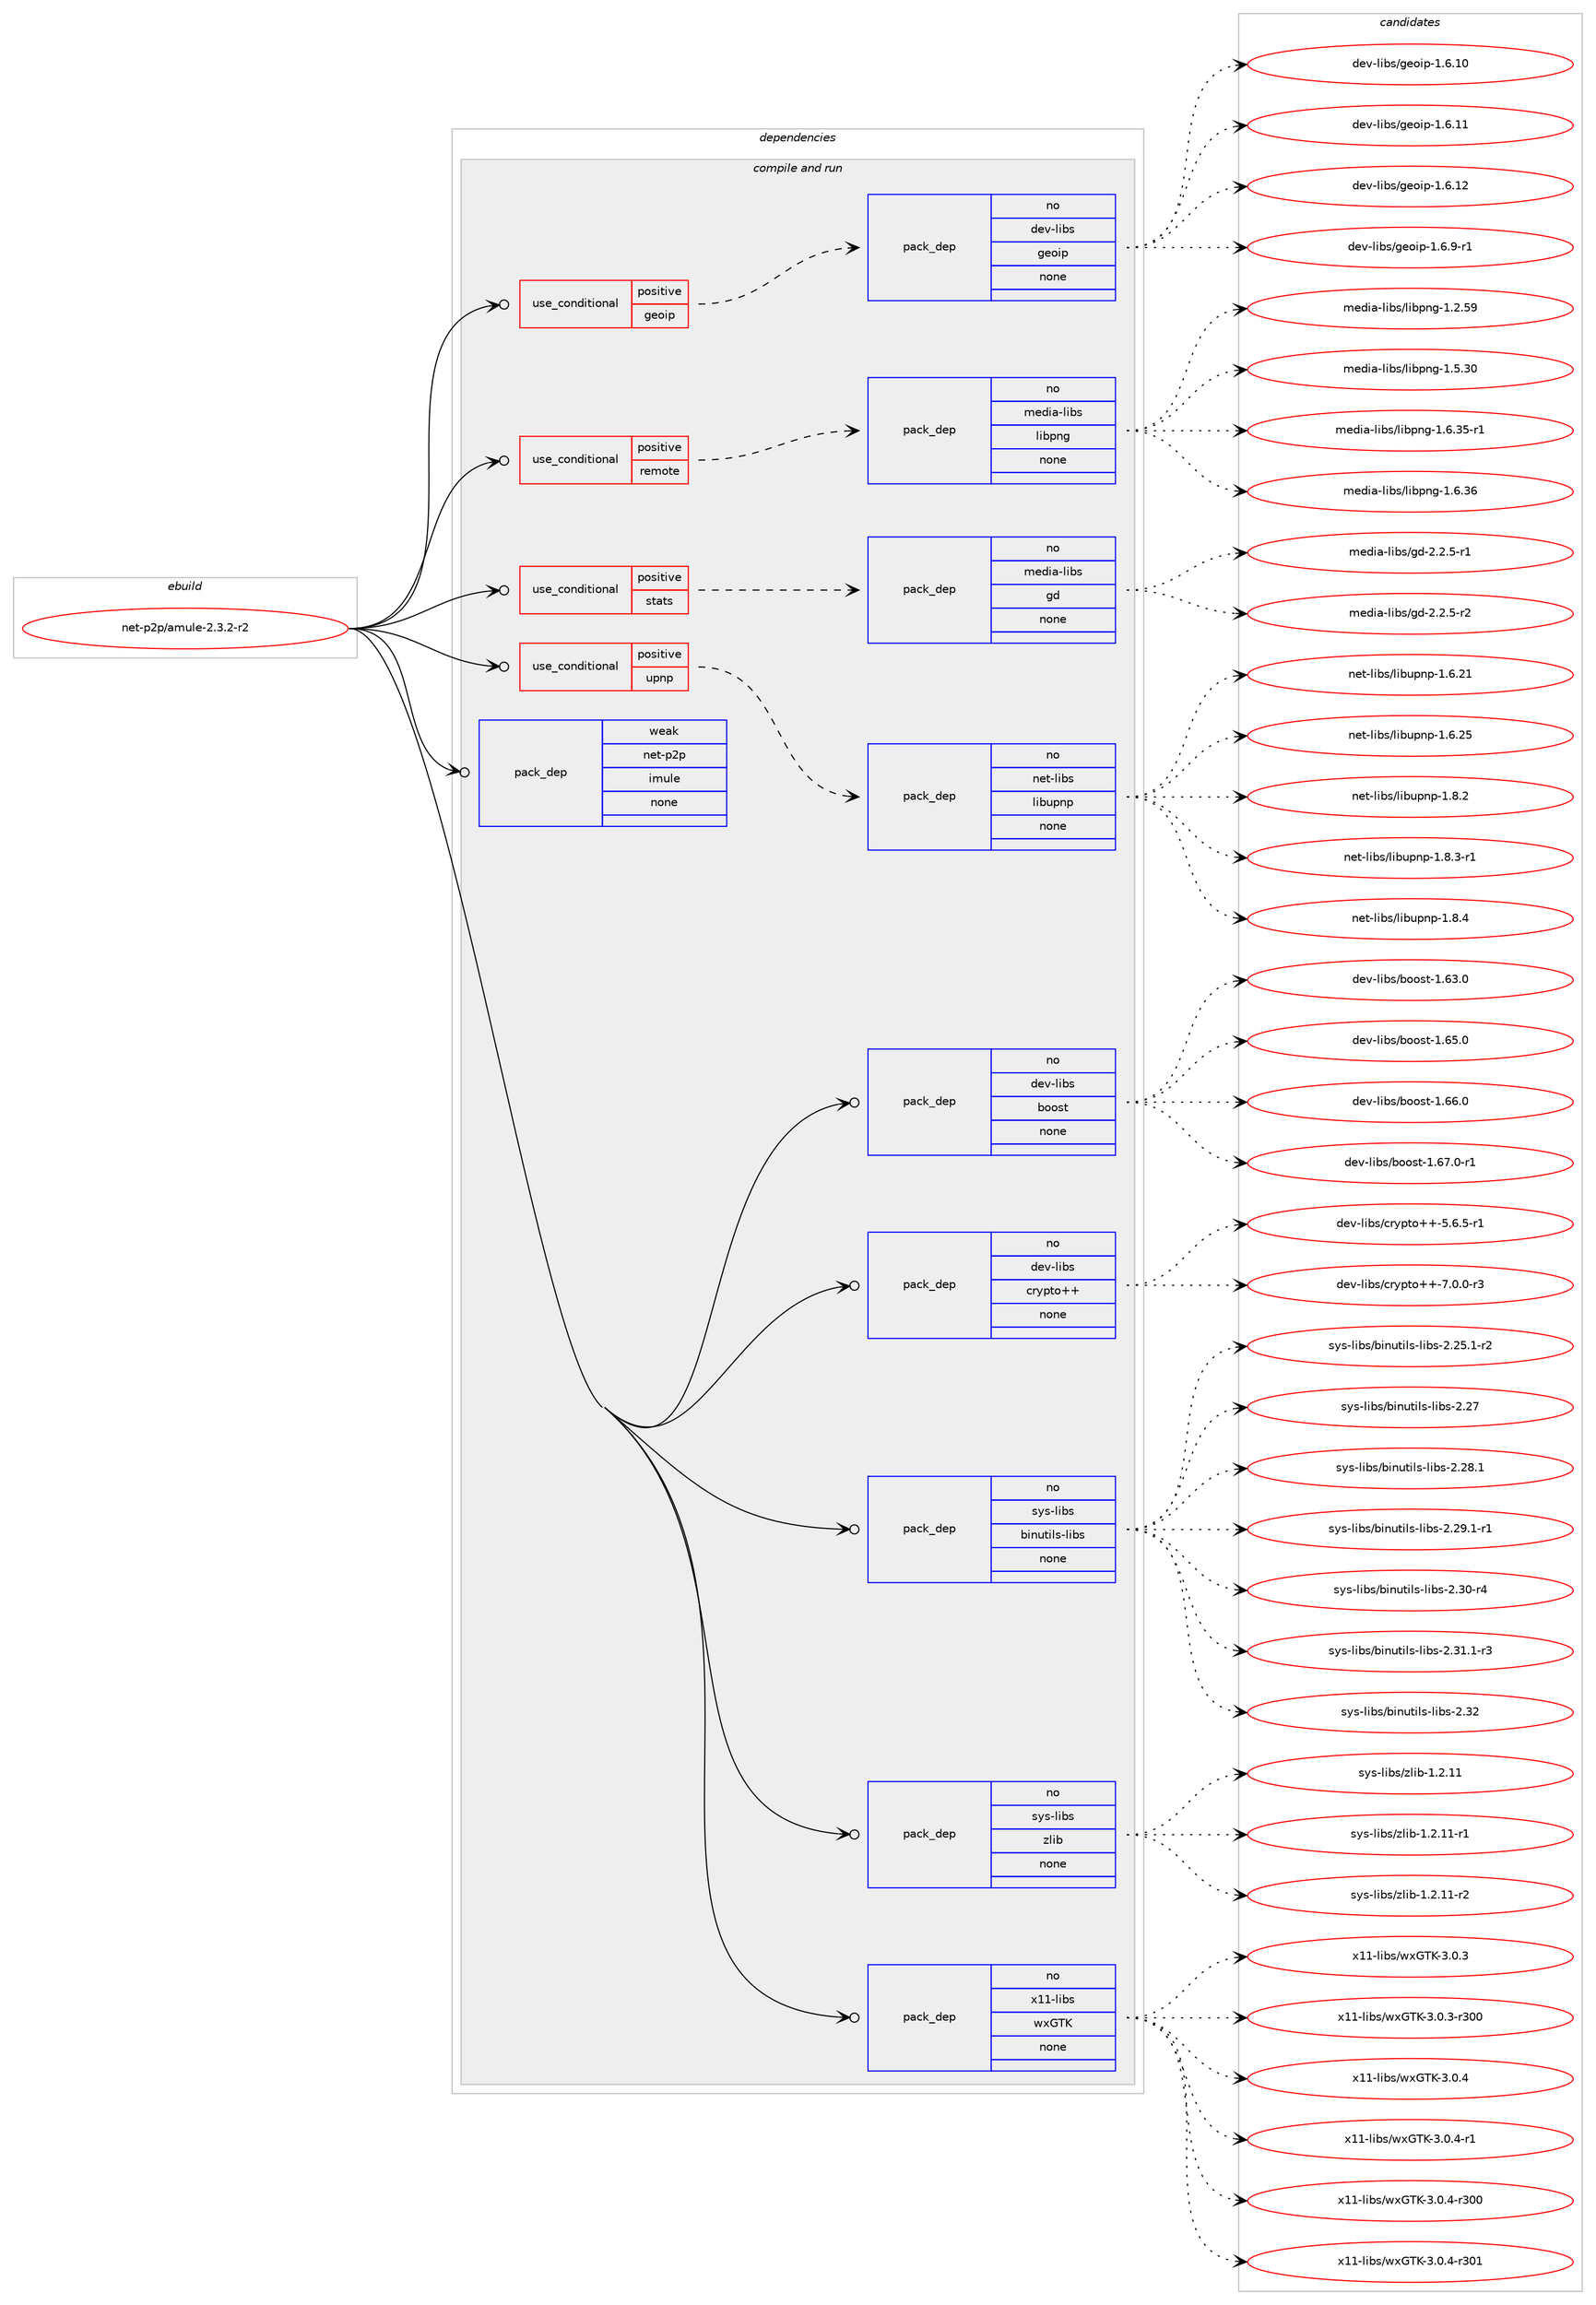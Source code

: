 digraph prolog {

# *************
# Graph options
# *************

newrank=true;
concentrate=true;
compound=true;
graph [rankdir=LR,fontname=Helvetica,fontsize=10,ranksep=1.5];#, ranksep=2.5, nodesep=0.2];
edge  [arrowhead=vee];
node  [fontname=Helvetica,fontsize=10];

# **********
# The ebuild
# **********

subgraph cluster_leftcol {
color=gray;
rank=same;
label=<<i>ebuild</i>>;
id [label="net-p2p/amule-2.3.2-r2", color=red, width=4, href="../net-p2p/amule-2.3.2-r2.svg"];
}

# ****************
# The dependencies
# ****************

subgraph cluster_midcol {
color=gray;
label=<<i>dependencies</i>>;
subgraph cluster_compile {
fillcolor="#eeeeee";
style=filled;
label=<<i>compile</i>>;
}
subgraph cluster_compileandrun {
fillcolor="#eeeeee";
style=filled;
label=<<i>compile and run</i>>;
subgraph cond449894 {
dependency1674993 [label=<<TABLE BORDER="0" CELLBORDER="1" CELLSPACING="0" CELLPADDING="4"><TR><TD ROWSPAN="3" CELLPADDING="10">use_conditional</TD></TR><TR><TD>positive</TD></TR><TR><TD>geoip</TD></TR></TABLE>>, shape=none, color=red];
subgraph pack1197735 {
dependency1674994 [label=<<TABLE BORDER="0" CELLBORDER="1" CELLSPACING="0" CELLPADDING="4" WIDTH="220"><TR><TD ROWSPAN="6" CELLPADDING="30">pack_dep</TD></TR><TR><TD WIDTH="110">no</TD></TR><TR><TD>dev-libs</TD></TR><TR><TD>geoip</TD></TR><TR><TD>none</TD></TR><TR><TD></TD></TR></TABLE>>, shape=none, color=blue];
}
dependency1674993:e -> dependency1674994:w [weight=20,style="dashed",arrowhead="vee"];
}
id:e -> dependency1674993:w [weight=20,style="solid",arrowhead="odotvee"];
subgraph cond449895 {
dependency1674995 [label=<<TABLE BORDER="0" CELLBORDER="1" CELLSPACING="0" CELLPADDING="4"><TR><TD ROWSPAN="3" CELLPADDING="10">use_conditional</TD></TR><TR><TD>positive</TD></TR><TR><TD>remote</TD></TR></TABLE>>, shape=none, color=red];
subgraph pack1197736 {
dependency1674996 [label=<<TABLE BORDER="0" CELLBORDER="1" CELLSPACING="0" CELLPADDING="4" WIDTH="220"><TR><TD ROWSPAN="6" CELLPADDING="30">pack_dep</TD></TR><TR><TD WIDTH="110">no</TD></TR><TR><TD>media-libs</TD></TR><TR><TD>libpng</TD></TR><TR><TD>none</TD></TR><TR><TD></TD></TR></TABLE>>, shape=none, color=blue];
}
dependency1674995:e -> dependency1674996:w [weight=20,style="dashed",arrowhead="vee"];
}
id:e -> dependency1674995:w [weight=20,style="solid",arrowhead="odotvee"];
subgraph cond449896 {
dependency1674997 [label=<<TABLE BORDER="0" CELLBORDER="1" CELLSPACING="0" CELLPADDING="4"><TR><TD ROWSPAN="3" CELLPADDING="10">use_conditional</TD></TR><TR><TD>positive</TD></TR><TR><TD>stats</TD></TR></TABLE>>, shape=none, color=red];
subgraph pack1197737 {
dependency1674998 [label=<<TABLE BORDER="0" CELLBORDER="1" CELLSPACING="0" CELLPADDING="4" WIDTH="220"><TR><TD ROWSPAN="6" CELLPADDING="30">pack_dep</TD></TR><TR><TD WIDTH="110">no</TD></TR><TR><TD>media-libs</TD></TR><TR><TD>gd</TD></TR><TR><TD>none</TD></TR><TR><TD></TD></TR></TABLE>>, shape=none, color=blue];
}
dependency1674997:e -> dependency1674998:w [weight=20,style="dashed",arrowhead="vee"];
}
id:e -> dependency1674997:w [weight=20,style="solid",arrowhead="odotvee"];
subgraph cond449897 {
dependency1674999 [label=<<TABLE BORDER="0" CELLBORDER="1" CELLSPACING="0" CELLPADDING="4"><TR><TD ROWSPAN="3" CELLPADDING="10">use_conditional</TD></TR><TR><TD>positive</TD></TR><TR><TD>upnp</TD></TR></TABLE>>, shape=none, color=red];
subgraph pack1197738 {
dependency1675000 [label=<<TABLE BORDER="0" CELLBORDER="1" CELLSPACING="0" CELLPADDING="4" WIDTH="220"><TR><TD ROWSPAN="6" CELLPADDING="30">pack_dep</TD></TR><TR><TD WIDTH="110">no</TD></TR><TR><TD>net-libs</TD></TR><TR><TD>libupnp</TD></TR><TR><TD>none</TD></TR><TR><TD></TD></TR></TABLE>>, shape=none, color=blue];
}
dependency1674999:e -> dependency1675000:w [weight=20,style="dashed",arrowhead="vee"];
}
id:e -> dependency1674999:w [weight=20,style="solid",arrowhead="odotvee"];
subgraph pack1197739 {
dependency1675001 [label=<<TABLE BORDER="0" CELLBORDER="1" CELLSPACING="0" CELLPADDING="4" WIDTH="220"><TR><TD ROWSPAN="6" CELLPADDING="30">pack_dep</TD></TR><TR><TD WIDTH="110">no</TD></TR><TR><TD>dev-libs</TD></TR><TR><TD>boost</TD></TR><TR><TD>none</TD></TR><TR><TD></TD></TR></TABLE>>, shape=none, color=blue];
}
id:e -> dependency1675001:w [weight=20,style="solid",arrowhead="odotvee"];
subgraph pack1197740 {
dependency1675002 [label=<<TABLE BORDER="0" CELLBORDER="1" CELLSPACING="0" CELLPADDING="4" WIDTH="220"><TR><TD ROWSPAN="6" CELLPADDING="30">pack_dep</TD></TR><TR><TD WIDTH="110">no</TD></TR><TR><TD>dev-libs</TD></TR><TR><TD>crypto++</TD></TR><TR><TD>none</TD></TR><TR><TD></TD></TR></TABLE>>, shape=none, color=blue];
}
id:e -> dependency1675002:w [weight=20,style="solid",arrowhead="odotvee"];
subgraph pack1197741 {
dependency1675003 [label=<<TABLE BORDER="0" CELLBORDER="1" CELLSPACING="0" CELLPADDING="4" WIDTH="220"><TR><TD ROWSPAN="6" CELLPADDING="30">pack_dep</TD></TR><TR><TD WIDTH="110">no</TD></TR><TR><TD>sys-libs</TD></TR><TR><TD>binutils-libs</TD></TR><TR><TD>none</TD></TR><TR><TD></TD></TR></TABLE>>, shape=none, color=blue];
}
id:e -> dependency1675003:w [weight=20,style="solid",arrowhead="odotvee"];
subgraph pack1197742 {
dependency1675004 [label=<<TABLE BORDER="0" CELLBORDER="1" CELLSPACING="0" CELLPADDING="4" WIDTH="220"><TR><TD ROWSPAN="6" CELLPADDING="30">pack_dep</TD></TR><TR><TD WIDTH="110">no</TD></TR><TR><TD>sys-libs</TD></TR><TR><TD>zlib</TD></TR><TR><TD>none</TD></TR><TR><TD></TD></TR></TABLE>>, shape=none, color=blue];
}
id:e -> dependency1675004:w [weight=20,style="solid",arrowhead="odotvee"];
subgraph pack1197743 {
dependency1675005 [label=<<TABLE BORDER="0" CELLBORDER="1" CELLSPACING="0" CELLPADDING="4" WIDTH="220"><TR><TD ROWSPAN="6" CELLPADDING="30">pack_dep</TD></TR><TR><TD WIDTH="110">no</TD></TR><TR><TD>x11-libs</TD></TR><TR><TD>wxGTK</TD></TR><TR><TD>none</TD></TR><TR><TD></TD></TR></TABLE>>, shape=none, color=blue];
}
id:e -> dependency1675005:w [weight=20,style="solid",arrowhead="odotvee"];
subgraph pack1197744 {
dependency1675006 [label=<<TABLE BORDER="0" CELLBORDER="1" CELLSPACING="0" CELLPADDING="4" WIDTH="220"><TR><TD ROWSPAN="6" CELLPADDING="30">pack_dep</TD></TR><TR><TD WIDTH="110">weak</TD></TR><TR><TD>net-p2p</TD></TR><TR><TD>imule</TD></TR><TR><TD>none</TD></TR><TR><TD></TD></TR></TABLE>>, shape=none, color=blue];
}
id:e -> dependency1675006:w [weight=20,style="solid",arrowhead="odotvee"];
}
subgraph cluster_run {
fillcolor="#eeeeee";
style=filled;
label=<<i>run</i>>;
}
}

# **************
# The candidates
# **************

subgraph cluster_choices {
rank=same;
color=gray;
label=<<i>candidates</i>>;

subgraph choice1197735 {
color=black;
nodesep=1;
choice10010111845108105981154710310111110511245494654464948 [label="dev-libs/geoip-1.6.10", color=red, width=4,href="../dev-libs/geoip-1.6.10.svg"];
choice10010111845108105981154710310111110511245494654464949 [label="dev-libs/geoip-1.6.11", color=red, width=4,href="../dev-libs/geoip-1.6.11.svg"];
choice10010111845108105981154710310111110511245494654464950 [label="dev-libs/geoip-1.6.12", color=red, width=4,href="../dev-libs/geoip-1.6.12.svg"];
choice1001011184510810598115471031011111051124549465446574511449 [label="dev-libs/geoip-1.6.9-r1", color=red, width=4,href="../dev-libs/geoip-1.6.9-r1.svg"];
dependency1674994:e -> choice10010111845108105981154710310111110511245494654464948:w [style=dotted,weight="100"];
dependency1674994:e -> choice10010111845108105981154710310111110511245494654464949:w [style=dotted,weight="100"];
dependency1674994:e -> choice10010111845108105981154710310111110511245494654464950:w [style=dotted,weight="100"];
dependency1674994:e -> choice1001011184510810598115471031011111051124549465446574511449:w [style=dotted,weight="100"];
}
subgraph choice1197736 {
color=black;
nodesep=1;
choice109101100105974510810598115471081059811211010345494650465357 [label="media-libs/libpng-1.2.59", color=red, width=4,href="../media-libs/libpng-1.2.59.svg"];
choice109101100105974510810598115471081059811211010345494653465148 [label="media-libs/libpng-1.5.30", color=red, width=4,href="../media-libs/libpng-1.5.30.svg"];
choice1091011001059745108105981154710810598112110103454946544651534511449 [label="media-libs/libpng-1.6.35-r1", color=red, width=4,href="../media-libs/libpng-1.6.35-r1.svg"];
choice109101100105974510810598115471081059811211010345494654465154 [label="media-libs/libpng-1.6.36", color=red, width=4,href="../media-libs/libpng-1.6.36.svg"];
dependency1674996:e -> choice109101100105974510810598115471081059811211010345494650465357:w [style=dotted,weight="100"];
dependency1674996:e -> choice109101100105974510810598115471081059811211010345494653465148:w [style=dotted,weight="100"];
dependency1674996:e -> choice1091011001059745108105981154710810598112110103454946544651534511449:w [style=dotted,weight="100"];
dependency1674996:e -> choice109101100105974510810598115471081059811211010345494654465154:w [style=dotted,weight="100"];
}
subgraph choice1197737 {
color=black;
nodesep=1;
choice109101100105974510810598115471031004550465046534511449 [label="media-libs/gd-2.2.5-r1", color=red, width=4,href="../media-libs/gd-2.2.5-r1.svg"];
choice109101100105974510810598115471031004550465046534511450 [label="media-libs/gd-2.2.5-r2", color=red, width=4,href="../media-libs/gd-2.2.5-r2.svg"];
dependency1674998:e -> choice109101100105974510810598115471031004550465046534511449:w [style=dotted,weight="100"];
dependency1674998:e -> choice109101100105974510810598115471031004550465046534511450:w [style=dotted,weight="100"];
}
subgraph choice1197738 {
color=black;
nodesep=1;
choice1101011164510810598115471081059811711211011245494654465049 [label="net-libs/libupnp-1.6.21", color=red, width=4,href="../net-libs/libupnp-1.6.21.svg"];
choice1101011164510810598115471081059811711211011245494654465053 [label="net-libs/libupnp-1.6.25", color=red, width=4,href="../net-libs/libupnp-1.6.25.svg"];
choice11010111645108105981154710810598117112110112454946564650 [label="net-libs/libupnp-1.8.2", color=red, width=4,href="../net-libs/libupnp-1.8.2.svg"];
choice110101116451081059811547108105981171121101124549465646514511449 [label="net-libs/libupnp-1.8.3-r1", color=red, width=4,href="../net-libs/libupnp-1.8.3-r1.svg"];
choice11010111645108105981154710810598117112110112454946564652 [label="net-libs/libupnp-1.8.4", color=red, width=4,href="../net-libs/libupnp-1.8.4.svg"];
dependency1675000:e -> choice1101011164510810598115471081059811711211011245494654465049:w [style=dotted,weight="100"];
dependency1675000:e -> choice1101011164510810598115471081059811711211011245494654465053:w [style=dotted,weight="100"];
dependency1675000:e -> choice11010111645108105981154710810598117112110112454946564650:w [style=dotted,weight="100"];
dependency1675000:e -> choice110101116451081059811547108105981171121101124549465646514511449:w [style=dotted,weight="100"];
dependency1675000:e -> choice11010111645108105981154710810598117112110112454946564652:w [style=dotted,weight="100"];
}
subgraph choice1197739 {
color=black;
nodesep=1;
choice1001011184510810598115479811111111511645494654514648 [label="dev-libs/boost-1.63.0", color=red, width=4,href="../dev-libs/boost-1.63.0.svg"];
choice1001011184510810598115479811111111511645494654534648 [label="dev-libs/boost-1.65.0", color=red, width=4,href="../dev-libs/boost-1.65.0.svg"];
choice1001011184510810598115479811111111511645494654544648 [label="dev-libs/boost-1.66.0", color=red, width=4,href="../dev-libs/boost-1.66.0.svg"];
choice10010111845108105981154798111111115116454946545546484511449 [label="dev-libs/boost-1.67.0-r1", color=red, width=4,href="../dev-libs/boost-1.67.0-r1.svg"];
dependency1675001:e -> choice1001011184510810598115479811111111511645494654514648:w [style=dotted,weight="100"];
dependency1675001:e -> choice1001011184510810598115479811111111511645494654534648:w [style=dotted,weight="100"];
dependency1675001:e -> choice1001011184510810598115479811111111511645494654544648:w [style=dotted,weight="100"];
dependency1675001:e -> choice10010111845108105981154798111111115116454946545546484511449:w [style=dotted,weight="100"];
}
subgraph choice1197740 {
color=black;
nodesep=1;
choice1001011184510810598115479911412111211611143434553465446534511449 [label="dev-libs/crypto++-5.6.5-r1", color=red, width=4,href="../dev-libs/crypto++-5.6.5-r1.svg"];
choice1001011184510810598115479911412111211611143434555464846484511451 [label="dev-libs/crypto++-7.0.0-r3", color=red, width=4,href="../dev-libs/crypto++-7.0.0-r3.svg"];
dependency1675002:e -> choice1001011184510810598115479911412111211611143434553465446534511449:w [style=dotted,weight="100"];
dependency1675002:e -> choice1001011184510810598115479911412111211611143434555464846484511451:w [style=dotted,weight="100"];
}
subgraph choice1197741 {
color=black;
nodesep=1;
choice115121115451081059811547981051101171161051081154510810598115455046505346494511450 [label="sys-libs/binutils-libs-2.25.1-r2", color=red, width=4,href="../sys-libs/binutils-libs-2.25.1-r2.svg"];
choice1151211154510810598115479810511011711610510811545108105981154550465055 [label="sys-libs/binutils-libs-2.27", color=red, width=4,href="../sys-libs/binutils-libs-2.27.svg"];
choice11512111545108105981154798105110117116105108115451081059811545504650564649 [label="sys-libs/binutils-libs-2.28.1", color=red, width=4,href="../sys-libs/binutils-libs-2.28.1.svg"];
choice115121115451081059811547981051101171161051081154510810598115455046505746494511449 [label="sys-libs/binutils-libs-2.29.1-r1", color=red, width=4,href="../sys-libs/binutils-libs-2.29.1-r1.svg"];
choice11512111545108105981154798105110117116105108115451081059811545504651484511452 [label="sys-libs/binutils-libs-2.30-r4", color=red, width=4,href="../sys-libs/binutils-libs-2.30-r4.svg"];
choice115121115451081059811547981051101171161051081154510810598115455046514946494511451 [label="sys-libs/binutils-libs-2.31.1-r3", color=red, width=4,href="../sys-libs/binutils-libs-2.31.1-r3.svg"];
choice1151211154510810598115479810511011711610510811545108105981154550465150 [label="sys-libs/binutils-libs-2.32", color=red, width=4,href="../sys-libs/binutils-libs-2.32.svg"];
dependency1675003:e -> choice115121115451081059811547981051101171161051081154510810598115455046505346494511450:w [style=dotted,weight="100"];
dependency1675003:e -> choice1151211154510810598115479810511011711610510811545108105981154550465055:w [style=dotted,weight="100"];
dependency1675003:e -> choice11512111545108105981154798105110117116105108115451081059811545504650564649:w [style=dotted,weight="100"];
dependency1675003:e -> choice115121115451081059811547981051101171161051081154510810598115455046505746494511449:w [style=dotted,weight="100"];
dependency1675003:e -> choice11512111545108105981154798105110117116105108115451081059811545504651484511452:w [style=dotted,weight="100"];
dependency1675003:e -> choice115121115451081059811547981051101171161051081154510810598115455046514946494511451:w [style=dotted,weight="100"];
dependency1675003:e -> choice1151211154510810598115479810511011711610510811545108105981154550465150:w [style=dotted,weight="100"];
}
subgraph choice1197742 {
color=black;
nodesep=1;
choice1151211154510810598115471221081059845494650464949 [label="sys-libs/zlib-1.2.11", color=red, width=4,href="../sys-libs/zlib-1.2.11.svg"];
choice11512111545108105981154712210810598454946504649494511449 [label="sys-libs/zlib-1.2.11-r1", color=red, width=4,href="../sys-libs/zlib-1.2.11-r1.svg"];
choice11512111545108105981154712210810598454946504649494511450 [label="sys-libs/zlib-1.2.11-r2", color=red, width=4,href="../sys-libs/zlib-1.2.11-r2.svg"];
dependency1675004:e -> choice1151211154510810598115471221081059845494650464949:w [style=dotted,weight="100"];
dependency1675004:e -> choice11512111545108105981154712210810598454946504649494511449:w [style=dotted,weight="100"];
dependency1675004:e -> choice11512111545108105981154712210810598454946504649494511450:w [style=dotted,weight="100"];
}
subgraph choice1197743 {
color=black;
nodesep=1;
choice1204949451081059811547119120718475455146484651 [label="x11-libs/wxGTK-3.0.3", color=red, width=4,href="../x11-libs/wxGTK-3.0.3.svg"];
choice120494945108105981154711912071847545514648465145114514848 [label="x11-libs/wxGTK-3.0.3-r300", color=red, width=4,href="../x11-libs/wxGTK-3.0.3-r300.svg"];
choice1204949451081059811547119120718475455146484652 [label="x11-libs/wxGTK-3.0.4", color=red, width=4,href="../x11-libs/wxGTK-3.0.4.svg"];
choice12049494510810598115471191207184754551464846524511449 [label="x11-libs/wxGTK-3.0.4-r1", color=red, width=4,href="../x11-libs/wxGTK-3.0.4-r1.svg"];
choice120494945108105981154711912071847545514648465245114514848 [label="x11-libs/wxGTK-3.0.4-r300", color=red, width=4,href="../x11-libs/wxGTK-3.0.4-r300.svg"];
choice120494945108105981154711912071847545514648465245114514849 [label="x11-libs/wxGTK-3.0.4-r301", color=red, width=4,href="../x11-libs/wxGTK-3.0.4-r301.svg"];
dependency1675005:e -> choice1204949451081059811547119120718475455146484651:w [style=dotted,weight="100"];
dependency1675005:e -> choice120494945108105981154711912071847545514648465145114514848:w [style=dotted,weight="100"];
dependency1675005:e -> choice1204949451081059811547119120718475455146484652:w [style=dotted,weight="100"];
dependency1675005:e -> choice12049494510810598115471191207184754551464846524511449:w [style=dotted,weight="100"];
dependency1675005:e -> choice120494945108105981154711912071847545514648465245114514848:w [style=dotted,weight="100"];
dependency1675005:e -> choice120494945108105981154711912071847545514648465245114514849:w [style=dotted,weight="100"];
}
subgraph choice1197744 {
color=black;
nodesep=1;
}
}

}
